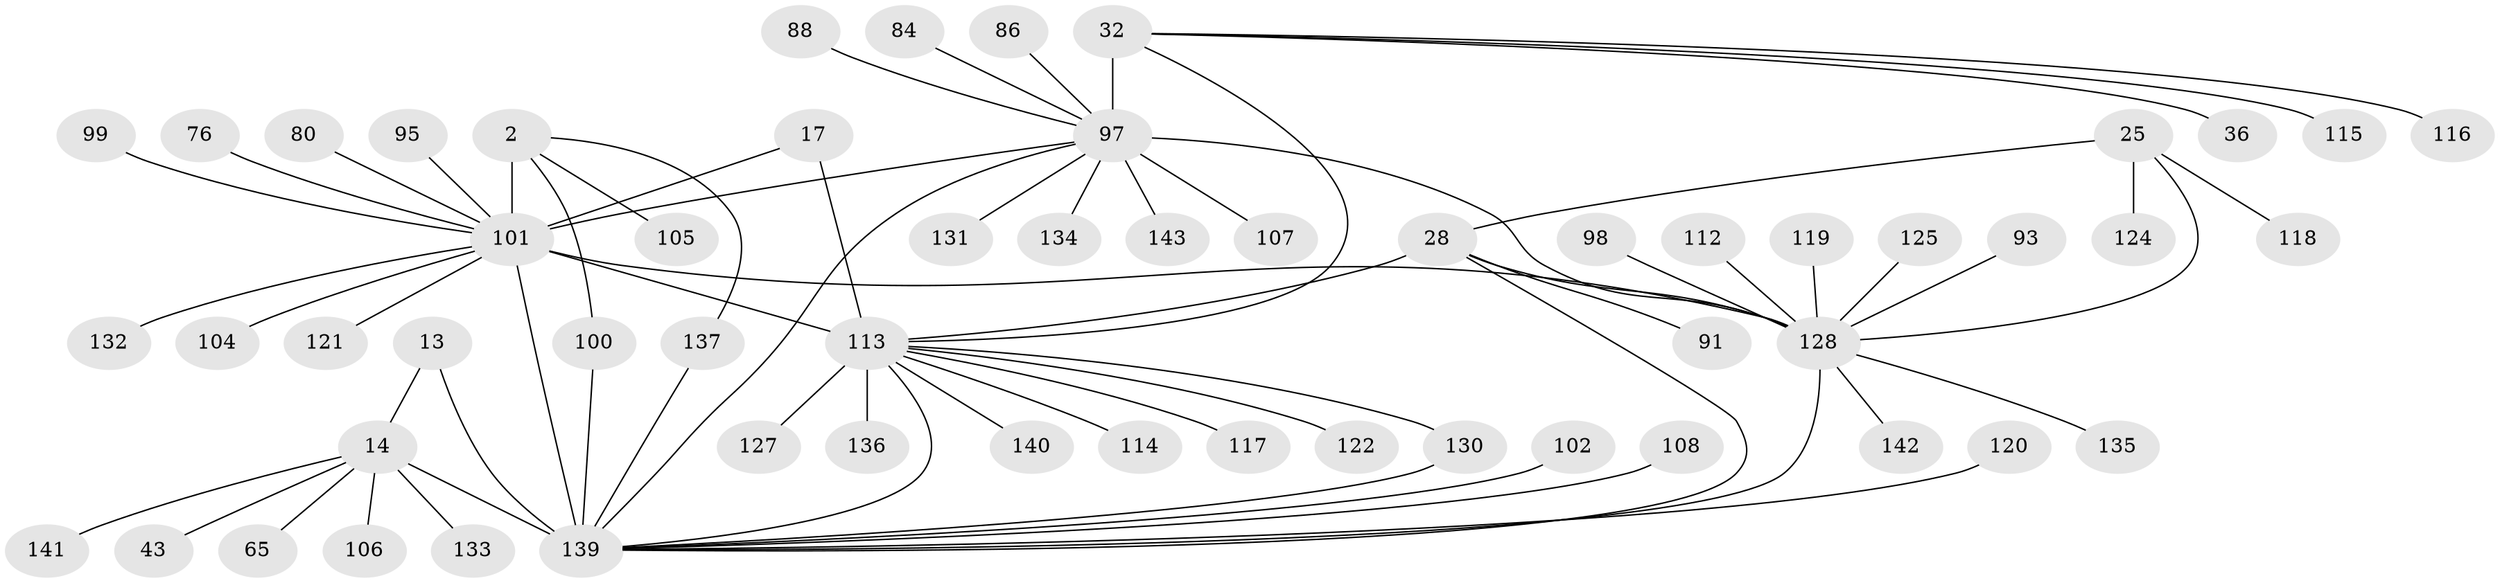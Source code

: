 // original degree distribution, {8: 0.04195804195804196, 7: 0.03496503496503497, 10: 0.055944055944055944, 13: 0.006993006993006993, 17: 0.006993006993006993, 6: 0.027972027972027972, 11: 0.027972027972027972, 12: 0.02097902097902098, 14: 0.006993006993006993, 9: 0.013986013986013986, 1: 0.5734265734265734, 2: 0.1258741258741259, 3: 0.03496503496503497, 4: 0.006993006993006993, 5: 0.013986013986013986}
// Generated by graph-tools (version 1.1) at 2025/59/03/04/25 21:59:00]
// undirected, 57 vertices, 69 edges
graph export_dot {
graph [start="1"]
  node [color=gray90,style=filled];
  2 [super="+1"];
  13 [super="+9"];
  14 [super="+12"];
  17 [super="+15"];
  25 [super="+23"];
  28 [super="+26"];
  32 [super="+31"];
  36;
  43;
  65;
  76 [super="+60"];
  80;
  84;
  86 [super="+52"];
  88;
  91;
  93;
  95;
  97 [super="+34+35+38+42+47+48+69"];
  98;
  99;
  100;
  101 [super="+66+50+56+72"];
  102;
  104;
  105;
  106;
  107;
  108;
  112;
  113 [super="+70+58+71+73+92+83+87"];
  114;
  115;
  116;
  117;
  118;
  119;
  120;
  121;
  122;
  124;
  125;
  127;
  128 [super="+78+82+90"];
  130 [super="+123"];
  131;
  132 [super="+129"];
  133;
  134;
  135;
  136 [super="+64"];
  137 [super="+89"];
  139 [super="+138+8+40+11+37+67+75+77+81+96"];
  140;
  141 [super="+126"];
  142;
  143 [super="+111"];
  2 -- 105;
  2 -- 100;
  2 -- 137;
  2 -- 101 [weight=10];
  13 -- 14 [weight=4];
  13 -- 139 [weight=6];
  14 -- 133;
  14 -- 65;
  14 -- 106;
  14 -- 43;
  14 -- 141;
  14 -- 139 [weight=6];
  17 -- 113 [weight=10];
  17 -- 101;
  25 -- 28 [weight=4];
  25 -- 124;
  25 -- 118;
  25 -- 128 [weight=6];
  28 -- 91;
  28 -- 113 [weight=2];
  28 -- 139;
  28 -- 128 [weight=6];
  32 -- 36;
  32 -- 115;
  32 -- 116;
  32 -- 113;
  32 -- 97 [weight=10];
  76 -- 101;
  80 -- 101;
  84 -- 97;
  86 -- 97;
  88 -- 97;
  93 -- 128;
  95 -- 101;
  97 -- 131;
  97 -- 139 [weight=3];
  97 -- 143;
  97 -- 128;
  97 -- 134;
  97 -- 107;
  97 -- 101 [weight=2];
  98 -- 128;
  99 -- 101;
  100 -- 139;
  101 -- 139 [weight=3];
  101 -- 128 [weight=2];
  101 -- 132;
  101 -- 104;
  101 -- 113;
  101 -- 121;
  102 -- 139;
  108 -- 139;
  112 -- 128;
  113 -- 130 [weight=2];
  113 -- 136;
  113 -- 139 [weight=2];
  113 -- 140;
  113 -- 122;
  113 -- 114;
  113 -- 117;
  113 -- 127;
  119 -- 128;
  120 -- 139;
  125 -- 128;
  128 -- 135;
  128 -- 139 [weight=2];
  128 -- 142;
  130 -- 139;
  137 -- 139;
}
